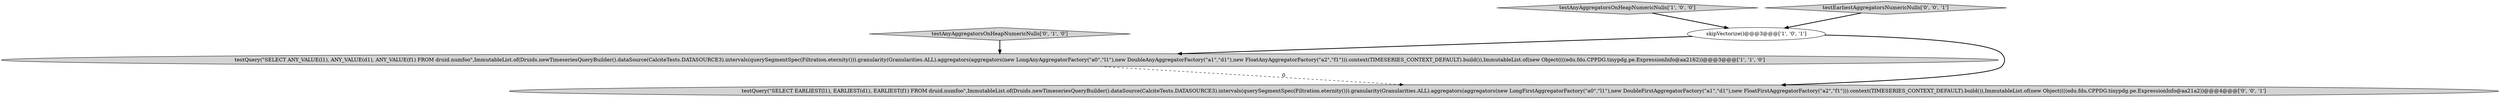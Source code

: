 digraph {
5 [style = filled, label = "testQuery(\"SELECT EARLIEST(l1), EARLIEST(d1), EARLIEST(f1) FROM druid.numfoo\",ImmutableList.of(Druids.newTimeseriesQueryBuilder().dataSource(CalciteTests.DATASOURCE3).intervals(querySegmentSpec(Filtration.eternity())).granularity(Granularities.ALL).aggregators(aggregators(new LongFirstAggregatorFactory(\"a0\",\"l1\"),new DoubleFirstAggregatorFactory(\"a1\",\"d1\"),new FloatFirstAggregatorFactory(\"a2\",\"f1\"))).context(TIMESERIES_CONTEXT_DEFAULT).build()),ImmutableList.of(new Object((((edu.fdu.CPPDG.tinypdg.pe.ExpressionInfo@aa21a2))@@@4@@@['0', '0', '1']", fillcolor = lightgray, shape = ellipse image = "AAA0AAABBB3BBB"];
0 [style = filled, label = "skipVectorize()@@@3@@@['1', '0', '1']", fillcolor = white, shape = ellipse image = "AAA0AAABBB1BBB"];
1 [style = filled, label = "testAnyAggregatorsOnHeapNumericNulls['1', '0', '0']", fillcolor = lightgray, shape = diamond image = "AAA0AAABBB1BBB"];
3 [style = filled, label = "testAnyAggregatorsOnHeapNumericNulls['0', '1', '0']", fillcolor = lightgray, shape = diamond image = "AAA0AAABBB2BBB"];
4 [style = filled, label = "testEarliestAggregatorsNumericNulls['0', '0', '1']", fillcolor = lightgray, shape = diamond image = "AAA0AAABBB3BBB"];
2 [style = filled, label = "testQuery(\"SELECT ANY_VALUE(l1), ANY_VALUE(d1), ANY_VALUE(f1) FROM druid.numfoo\",ImmutableList.of(Druids.newTimeseriesQueryBuilder().dataSource(CalciteTests.DATASOURCE3).intervals(querySegmentSpec(Filtration.eternity())).granularity(Granularities.ALL).aggregators(aggregators(new LongAnyAggregatorFactory(\"a0\",\"l1\"),new DoubleAnyAggregatorFactory(\"a1\",\"d1\"),new FloatAnyAggregatorFactory(\"a2\",\"f1\"))).context(TIMESERIES_CONTEXT_DEFAULT).build()),ImmutableList.of(new Object((((edu.fdu.CPPDG.tinypdg.pe.ExpressionInfo@aa2162))@@@3@@@['1', '1', '0']", fillcolor = lightgray, shape = ellipse image = "AAA0AAABBB1BBB"];
0->2 [style = bold, label=""];
0->5 [style = bold, label=""];
2->5 [style = dashed, label="0"];
3->2 [style = bold, label=""];
4->0 [style = bold, label=""];
1->0 [style = bold, label=""];
}
